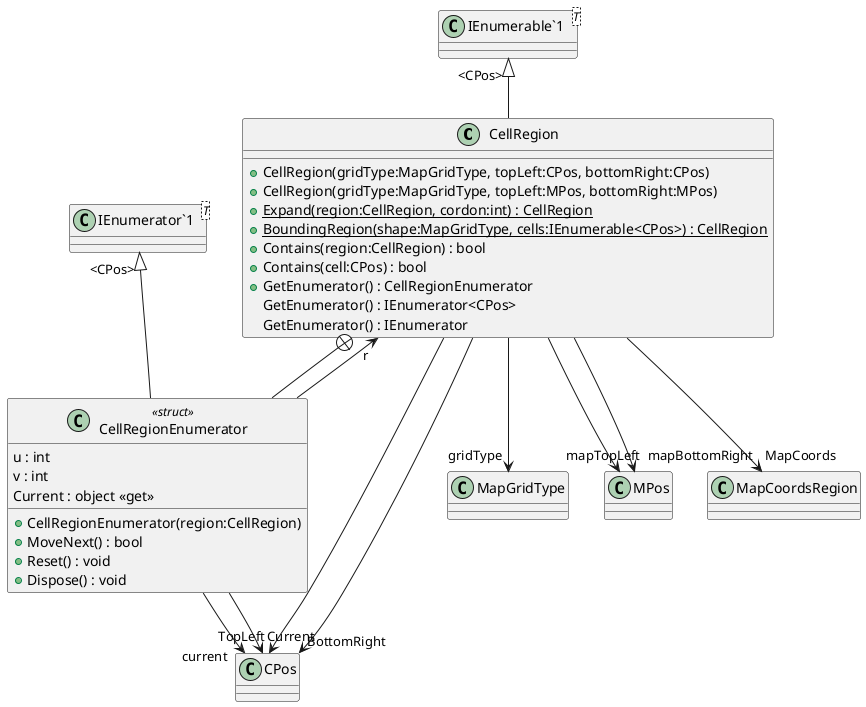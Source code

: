 @startuml
class CellRegion {
    + CellRegion(gridType:MapGridType, topLeft:CPos, bottomRight:CPos)
    + CellRegion(gridType:MapGridType, topLeft:MPos, bottomRight:MPos)
    + {static} Expand(region:CellRegion, cordon:int) : CellRegion
    + {static} BoundingRegion(shape:MapGridType, cells:IEnumerable<CPos>) : CellRegion
    + Contains(region:CellRegion) : bool
    + Contains(cell:CPos) : bool
    + GetEnumerator() : CellRegionEnumerator
    GetEnumerator() : IEnumerator<CPos>
    GetEnumerator() : IEnumerator
}
class "IEnumerable`1"<T> {
}
class CellRegionEnumerator <<struct>> {
    u : int
    v : int
    + CellRegionEnumerator(region:CellRegion)
    + MoveNext() : bool
    + Reset() : void
    Current : object <<get>>
    + Dispose() : void
}
class "IEnumerator`1"<T> {
}
"IEnumerable`1" "<CPos>" <|-- CellRegion
CellRegion --> "TopLeft" CPos
CellRegion --> "BottomRight" CPos
CellRegion --> "gridType" MapGridType
CellRegion --> "mapTopLeft" MPos
CellRegion --> "mapBottomRight" MPos
CellRegion --> "MapCoords" MapCoordsRegion
CellRegion +-- CellRegionEnumerator
"IEnumerator`1" "<CPos>" <|-- CellRegionEnumerator
CellRegionEnumerator --> "r" CellRegion
CellRegionEnumerator --> "current" CPos
CellRegionEnumerator --> "Current" CPos
@enduml
